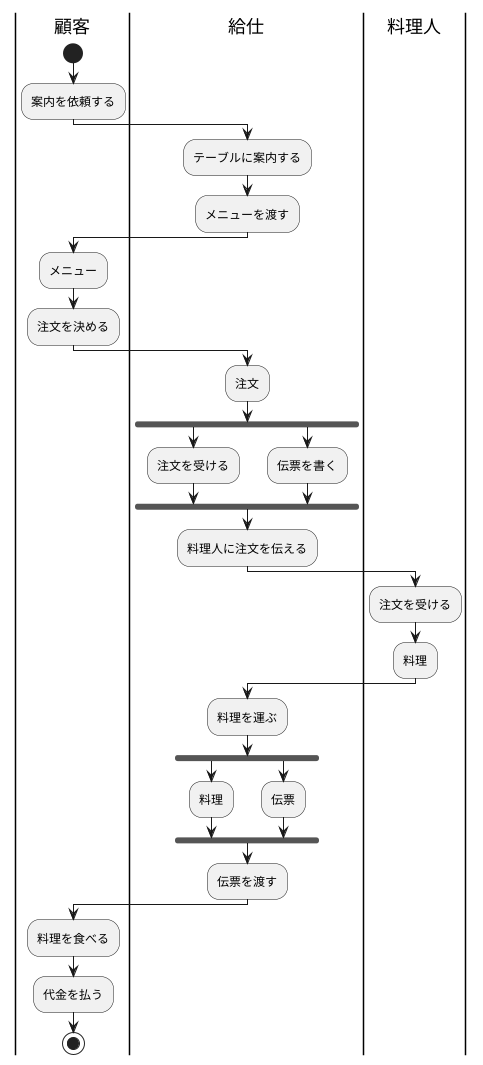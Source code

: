 @startuml 演習
|顧客|
|給仕|
|料理人|
|顧客|
start
:案内を依頼する;
|給仕|
:テーブルに案内する;
:メニューを渡す;
|顧客|
:メニュー;
:注文を決める;
|給仕|
:注文;
fork
:注文を受ける;
fork again
:伝票を書く;
end fork
:料理人に注文を伝える;
|料理人|
:注文を受ける;
:料理;
|給仕|
:料理を運ぶ;
fork
:料理;
fork again
:伝票;
end fork
:伝票を渡す;
|顧客|
:料理を食べる;
:代金を払う;
stop
@enduml